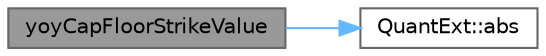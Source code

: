 digraph "yoyCapFloorStrikeValue"
{
 // INTERACTIVE_SVG=YES
 // LATEX_PDF_SIZE
  bgcolor="transparent";
  edge [fontname=Helvetica,fontsize=10,labelfontname=Helvetica,labelfontsize=10];
  node [fontname=Helvetica,fontsize=10,shape=box,height=0.2,width=0.4];
  rankdir="LR";
  Node1 [label="yoyCapFloorStrikeValue",height=0.2,width=0.4,color="gray40", fillcolor="grey60", style="filled", fontcolor="black",tooltip="Return a yoy cap/floor strike value, the input strike can be of type absolute or atm forward."];
  Node1 -> Node2 [color="steelblue1",style="solid"];
  Node2 [label="QuantExt::abs",height=0.2,width=0.4,color="grey40", fillcolor="white", style="filled",URL="C:/dev/ORE/documentation/QuantExt/doc/quantext.tag$namespace_quant_ext.html#a9af2048ec25ea1962eda9a08b70acbc3",tooltip=" "];
}
